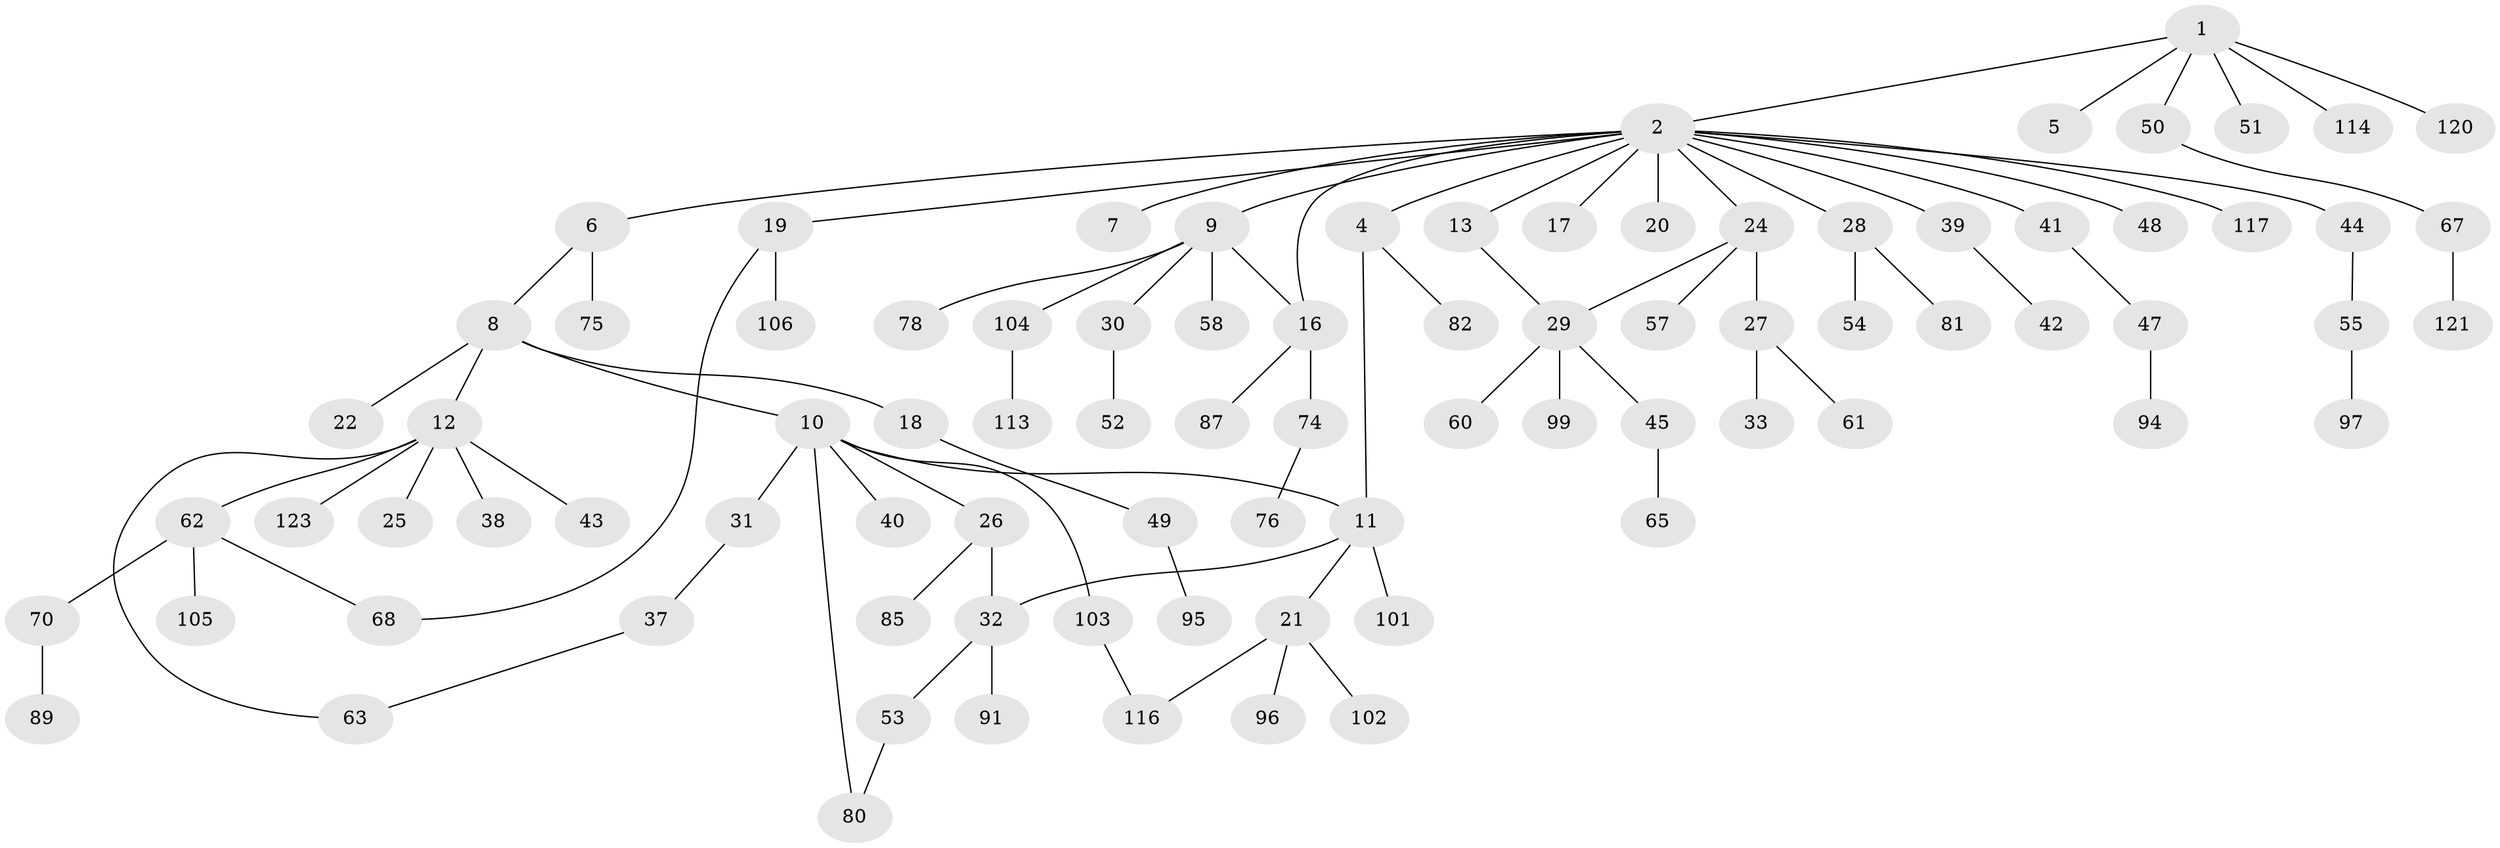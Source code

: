 // original degree distribution, {6: 0.016260162601626018, 8: 0.008130081300813009, 11: 0.008130081300813009, 3: 0.11382113821138211, 2: 0.3333333333333333, 1: 0.43089430894308944, 7: 0.016260162601626018, 5: 0.032520325203252036, 4: 0.04065040650406504}
// Generated by graph-tools (version 1.1) at 2025/41/03/06/25 10:41:31]
// undirected, 86 vertices, 93 edges
graph export_dot {
graph [start="1"]
  node [color=gray90,style=filled];
  1 [super="+46"];
  2 [super="+3"];
  4;
  5 [super="+14"];
  6;
  7;
  8 [super="+100"];
  9 [super="+56"];
  10 [super="+73"];
  11 [super="+15"];
  12 [super="+77"];
  13 [super="+69"];
  16 [super="+34"];
  17;
  18;
  19 [super="+23"];
  20 [super="+108"];
  21 [super="+107"];
  22;
  24;
  25;
  26 [super="+35"];
  27;
  28;
  29 [super="+90"];
  30;
  31 [super="+36"];
  32 [super="+64"];
  33 [super="+122"];
  37;
  38;
  39;
  40 [super="+112"];
  41 [super="+59"];
  42 [super="+93"];
  43;
  44 [super="+72"];
  45;
  47 [super="+79"];
  48;
  49 [super="+84"];
  50;
  51;
  52;
  53;
  54 [super="+88"];
  55 [super="+92"];
  57;
  58;
  60;
  61;
  62;
  63;
  65 [super="+66"];
  67 [super="+71"];
  68 [super="+109"];
  70;
  74;
  75 [super="+98"];
  76;
  78;
  80 [super="+83"];
  81 [super="+110"];
  82 [super="+86"];
  85;
  87;
  89;
  91;
  94 [super="+119"];
  95;
  96;
  97;
  99 [super="+111"];
  101;
  102;
  103 [super="+118"];
  104;
  105;
  106 [super="+115"];
  113;
  114;
  116;
  117;
  120;
  121;
  123;
  1 -- 2;
  1 -- 5;
  1 -- 50;
  1 -- 51;
  1 -- 114;
  1 -- 120;
  2 -- 7;
  2 -- 20;
  2 -- 39;
  2 -- 44;
  2 -- 48;
  2 -- 117;
  2 -- 4;
  2 -- 6;
  2 -- 9;
  2 -- 41;
  2 -- 13;
  2 -- 16;
  2 -- 17;
  2 -- 19;
  2 -- 24;
  2 -- 28;
  4 -- 11;
  4 -- 82;
  6 -- 8;
  6 -- 75;
  8 -- 10;
  8 -- 12;
  8 -- 18;
  8 -- 22;
  9 -- 30;
  9 -- 58;
  9 -- 78;
  9 -- 104;
  9 -- 16;
  10 -- 26;
  10 -- 31;
  10 -- 40 [weight=2];
  10 -- 103;
  10 -- 11;
  10 -- 80;
  11 -- 21;
  11 -- 101;
  11 -- 32;
  12 -- 25;
  12 -- 38;
  12 -- 43;
  12 -- 62;
  12 -- 123;
  12 -- 63;
  13 -- 29;
  16 -- 74;
  16 -- 87;
  18 -- 49;
  19 -- 106;
  19 -- 68;
  21 -- 96;
  21 -- 102;
  21 -- 116;
  24 -- 27;
  24 -- 29;
  24 -- 57;
  26 -- 32;
  26 -- 85;
  27 -- 33;
  27 -- 61;
  28 -- 54;
  28 -- 81;
  29 -- 45;
  29 -- 60;
  29 -- 99;
  30 -- 52;
  31 -- 37;
  32 -- 53;
  32 -- 91;
  37 -- 63;
  39 -- 42;
  41 -- 47;
  44 -- 55;
  45 -- 65;
  47 -- 94;
  49 -- 95;
  50 -- 67;
  53 -- 80;
  55 -- 97;
  62 -- 70;
  62 -- 105;
  62 -- 68;
  67 -- 121;
  70 -- 89;
  74 -- 76;
  103 -- 116;
  104 -- 113;
}
